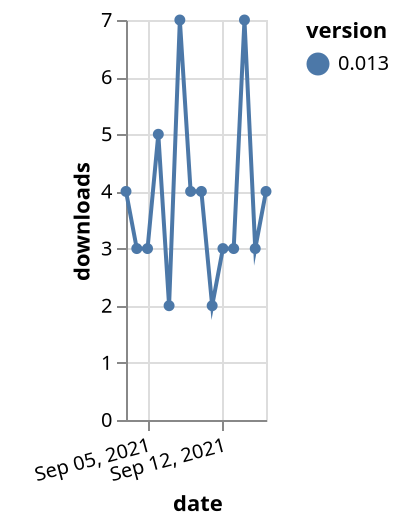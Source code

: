 {"$schema": "https://vega.github.io/schema/vega-lite/v5.json", "description": "A simple bar chart with embedded data.", "data": {"values": [{"date": "2021-09-03", "total": 4083, "delta": 4, "version": "0.013"}, {"date": "2021-09-04", "total": 4086, "delta": 3, "version": "0.013"}, {"date": "2021-09-05", "total": 4089, "delta": 3, "version": "0.013"}, {"date": "2021-09-06", "total": 4094, "delta": 5, "version": "0.013"}, {"date": "2021-09-07", "total": 4096, "delta": 2, "version": "0.013"}, {"date": "2021-09-08", "total": 4103, "delta": 7, "version": "0.013"}, {"date": "2021-09-09", "total": 4107, "delta": 4, "version": "0.013"}, {"date": "2021-09-10", "total": 4111, "delta": 4, "version": "0.013"}, {"date": "2021-09-11", "total": 4113, "delta": 2, "version": "0.013"}, {"date": "2021-09-12", "total": 4116, "delta": 3, "version": "0.013"}, {"date": "2021-09-13", "total": 4119, "delta": 3, "version": "0.013"}, {"date": "2021-09-14", "total": 4126, "delta": 7, "version": "0.013"}, {"date": "2021-09-15", "total": 4129, "delta": 3, "version": "0.013"}, {"date": "2021-09-16", "total": 4133, "delta": 4, "version": "0.013"}]}, "width": "container", "mark": {"type": "line", "point": {"filled": true}}, "encoding": {"x": {"field": "date", "type": "temporal", "timeUnit": "yearmonthdate", "title": "date", "axis": {"labelAngle": -15}}, "y": {"field": "delta", "type": "quantitative", "title": "downloads"}, "color": {"field": "version", "type": "nominal"}, "tooltip": {"field": "delta"}}}